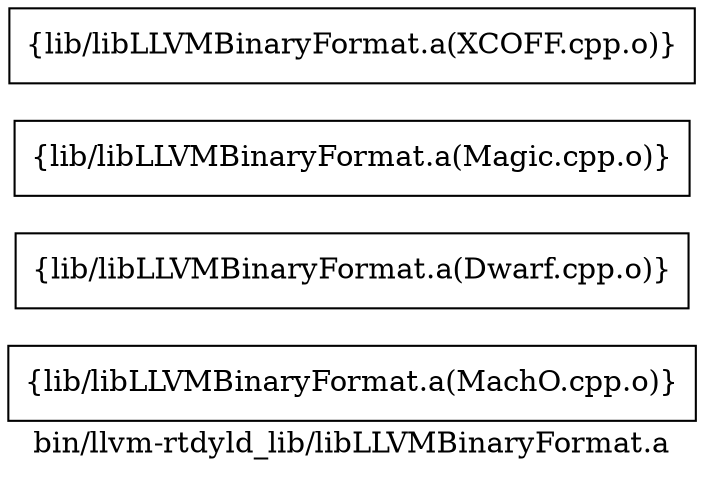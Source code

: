 digraph "bin/llvm-rtdyld_lib/libLLVMBinaryFormat.a" {
	label="bin/llvm-rtdyld_lib/libLLVMBinaryFormat.a";
	rankdir=LR;

	Node0x56374d6df548 [shape=record,shape=box,group=0,label="{lib/libLLVMBinaryFormat.a(MachO.cpp.o)}"];
	Node0x56374d6de8c8 [shape=record,shape=box,group=0,label="{lib/libLLVMBinaryFormat.a(Dwarf.cpp.o)}"];
	Node0x56374d6e01c8 [shape=record,shape=box,group=0,label="{lib/libLLVMBinaryFormat.a(Magic.cpp.o)}"];
	Node0x56374d6e09e8 [shape=record,shape=box,group=0,label="{lib/libLLVMBinaryFormat.a(XCOFF.cpp.o)}"];
}
